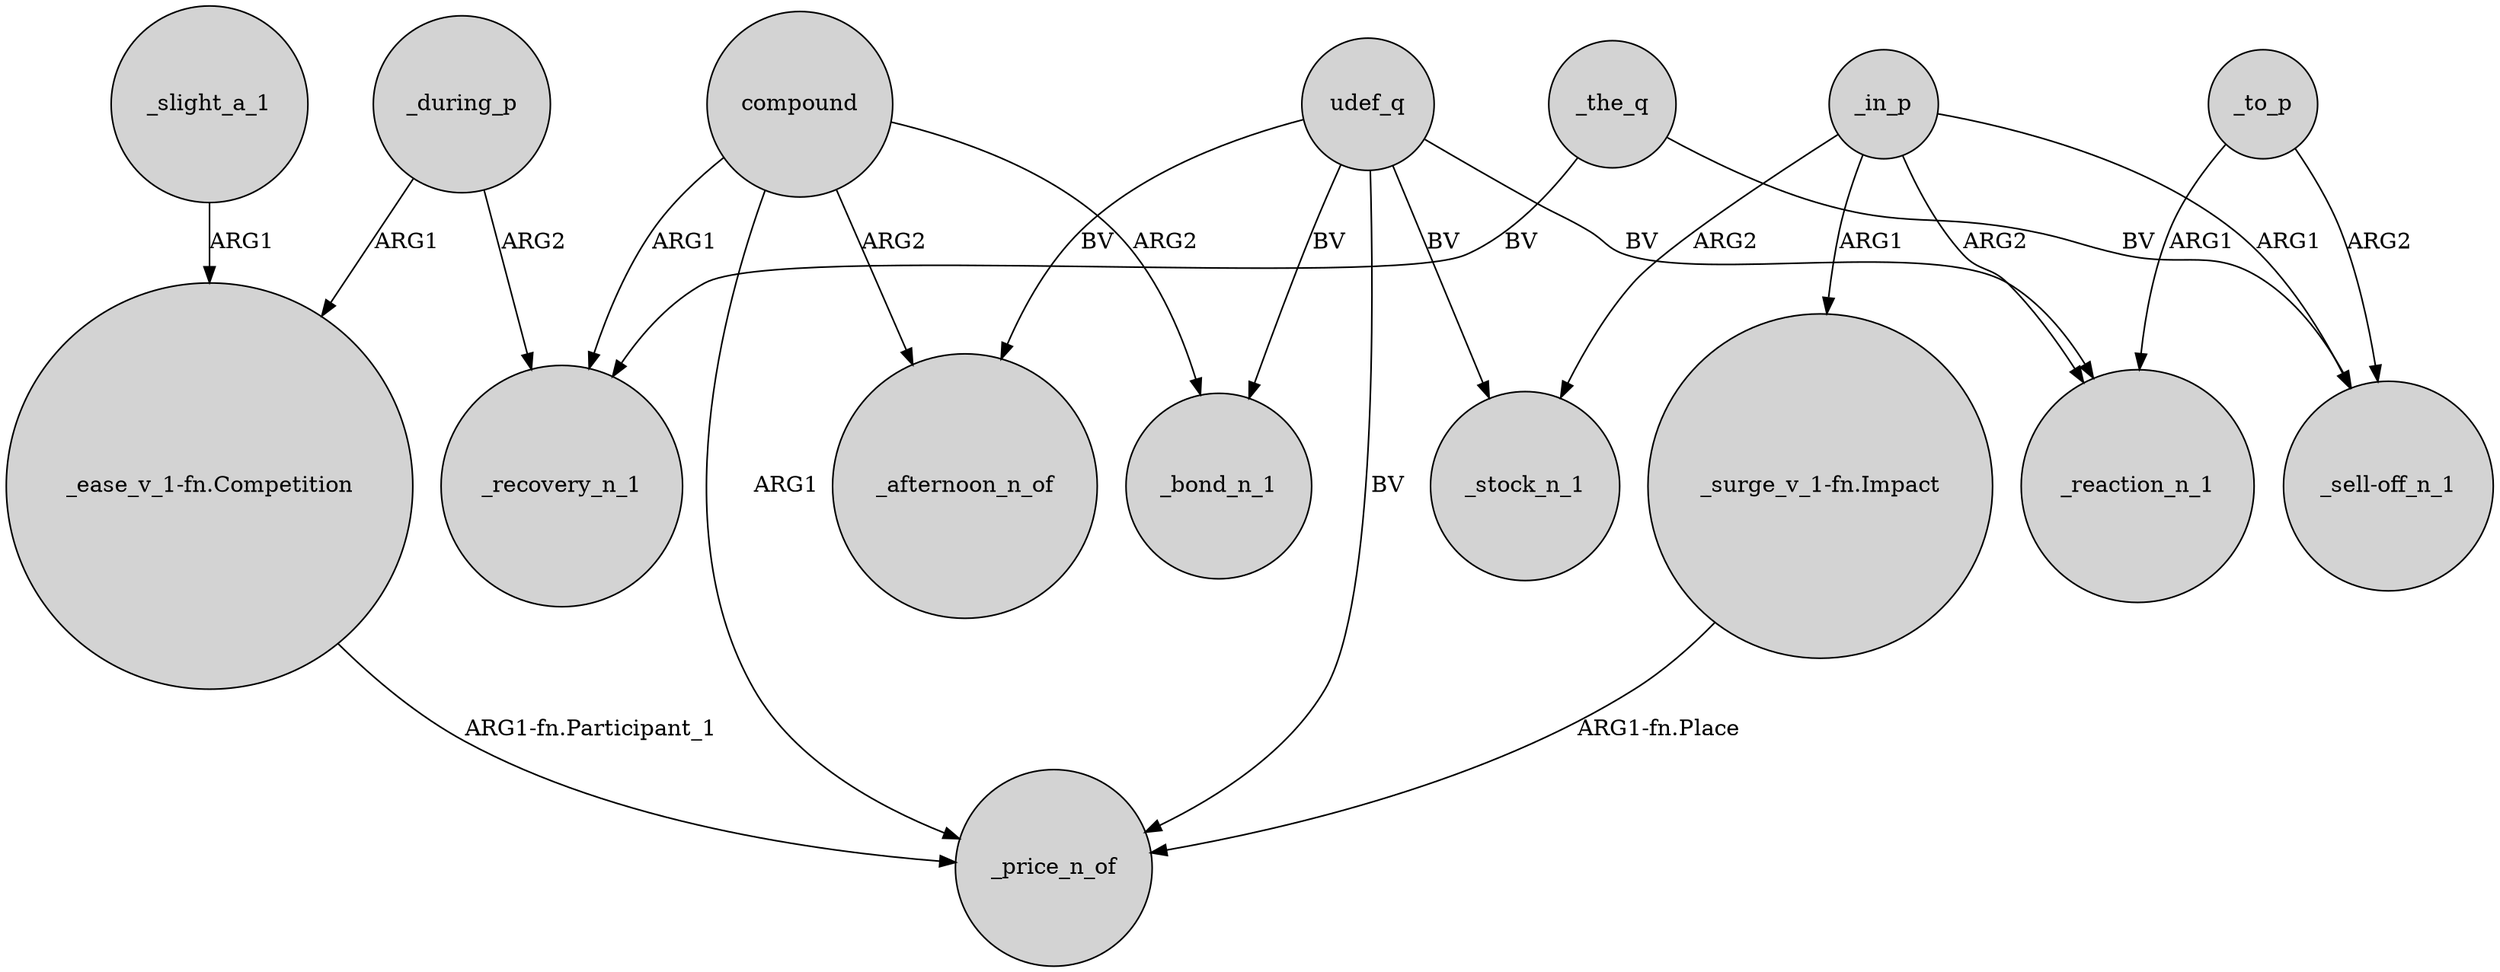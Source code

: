 digraph {
	node [shape=circle style=filled]
	_slight_a_1 -> "_ease_v_1-fn.Competition" [label=ARG1]
	udef_q -> _bond_n_1 [label=BV]
	_in_p -> "_sell-off_n_1" [label=ARG1]
	udef_q -> _price_n_of [label=BV]
	_the_q -> _recovery_n_1 [label=BV]
	_during_p -> "_ease_v_1-fn.Competition" [label=ARG1]
	_to_p -> _reaction_n_1 [label=ARG1]
	_the_q -> "_sell-off_n_1" [label=BV]
	compound -> _bond_n_1 [label=ARG2]
	compound -> _afternoon_n_of [label=ARG2]
	"_ease_v_1-fn.Competition" -> _price_n_of [label="ARG1-fn.Participant_1"]
	udef_q -> _stock_n_1 [label=BV]
	compound -> _recovery_n_1 [label=ARG1]
	udef_q -> _reaction_n_1 [label=BV]
	_in_p -> _stock_n_1 [label=ARG2]
	_during_p -> _recovery_n_1 [label=ARG2]
	udef_q -> _afternoon_n_of [label=BV]
	_in_p -> _reaction_n_1 [label=ARG2]
	_to_p -> "_sell-off_n_1" [label=ARG2]
	"_surge_v_1-fn.Impact" -> _price_n_of [label="ARG1-fn.Place"]
	compound -> _price_n_of [label=ARG1]
	_in_p -> "_surge_v_1-fn.Impact" [label=ARG1]
}
